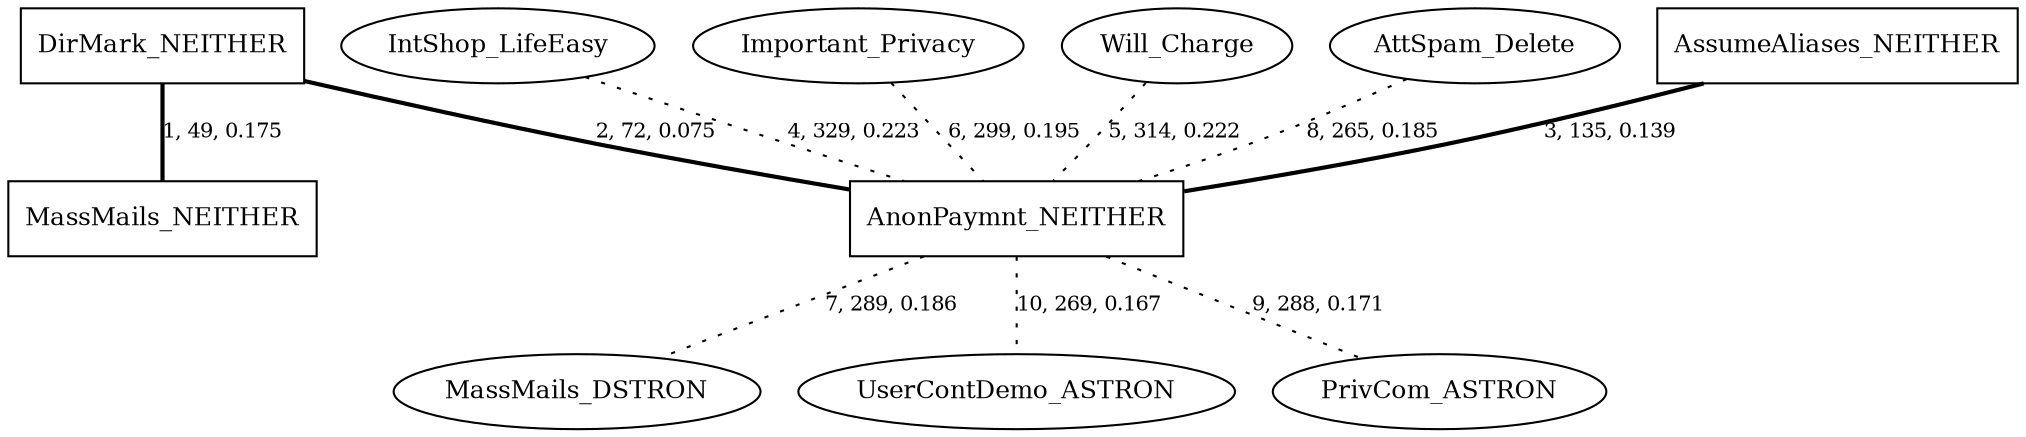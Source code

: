 graph G{
    MassMails_DSTRON [label="MassMails_DSTRON", fontsize=12];
    AssumeAliases_NEITHER [label="AssumeAliases_NEITHER", fontsize=12, shape=box];
    MassMails_NEITHER [label="MassMails_NEITHER", fontsize=12, shape=box];
    AnonPaymnt_NEITHER [label="AnonPaymnt_NEITHER", fontsize=12, shape=box];
    DirMark_NEITHER [label="DirMark_NEITHER", fontsize=12, shape=box];
    IntShop_LifeEasy [label="IntShop_LifeEasy", fontsize=12];
    UserContDemo_ASTRON [label="UserContDemo_ASTRON", fontsize=12];
    Important_Privacy [label="Important_Privacy", fontsize=12];
    Will_Charge [label="Will_Charge", fontsize=12];
    PrivCom_ASTRON [label="PrivCom_ASTRON", fontsize=12];
    AttSpam_Delete [label="AttSpam_Delete", fontsize=12];
    DirMark_NEITHER -- MassMails_NEITHER [label="1, 49, 0.175", fontsize=10, style=bold];
    IntShop_LifeEasy -- AnonPaymnt_NEITHER [label="4, 329, 0.223", fontsize=10, style=dotted];
    DirMark_NEITHER -- AnonPaymnt_NEITHER [label="2, 72, 0.075", fontsize=10, style=bold];
    AttSpam_Delete -- AnonPaymnt_NEITHER [label="8, 265, 0.185", fontsize=10, style=dotted];
    Important_Privacy -- AnonPaymnt_NEITHER [label="6, 299, 0.195", fontsize=10, style=dotted];
    AssumeAliases_NEITHER -- AnonPaymnt_NEITHER [label="3, 135, 0.139", fontsize=10, style=bold];
    AnonPaymnt_NEITHER -- UserContDemo_ASTRON [label="10, 269, 0.167", fontsize=10, style=dotted];
    AnonPaymnt_NEITHER -- MassMails_DSTRON [label="7, 289, 0.186", fontsize=10, style=dotted];
    AnonPaymnt_NEITHER -- PrivCom_ASTRON [label="9, 288, 0.171", fontsize=10, style=dotted];
    Will_Charge -- AnonPaymnt_NEITHER [label="5, 314, 0.222", fontsize=10, style=dotted];
}
